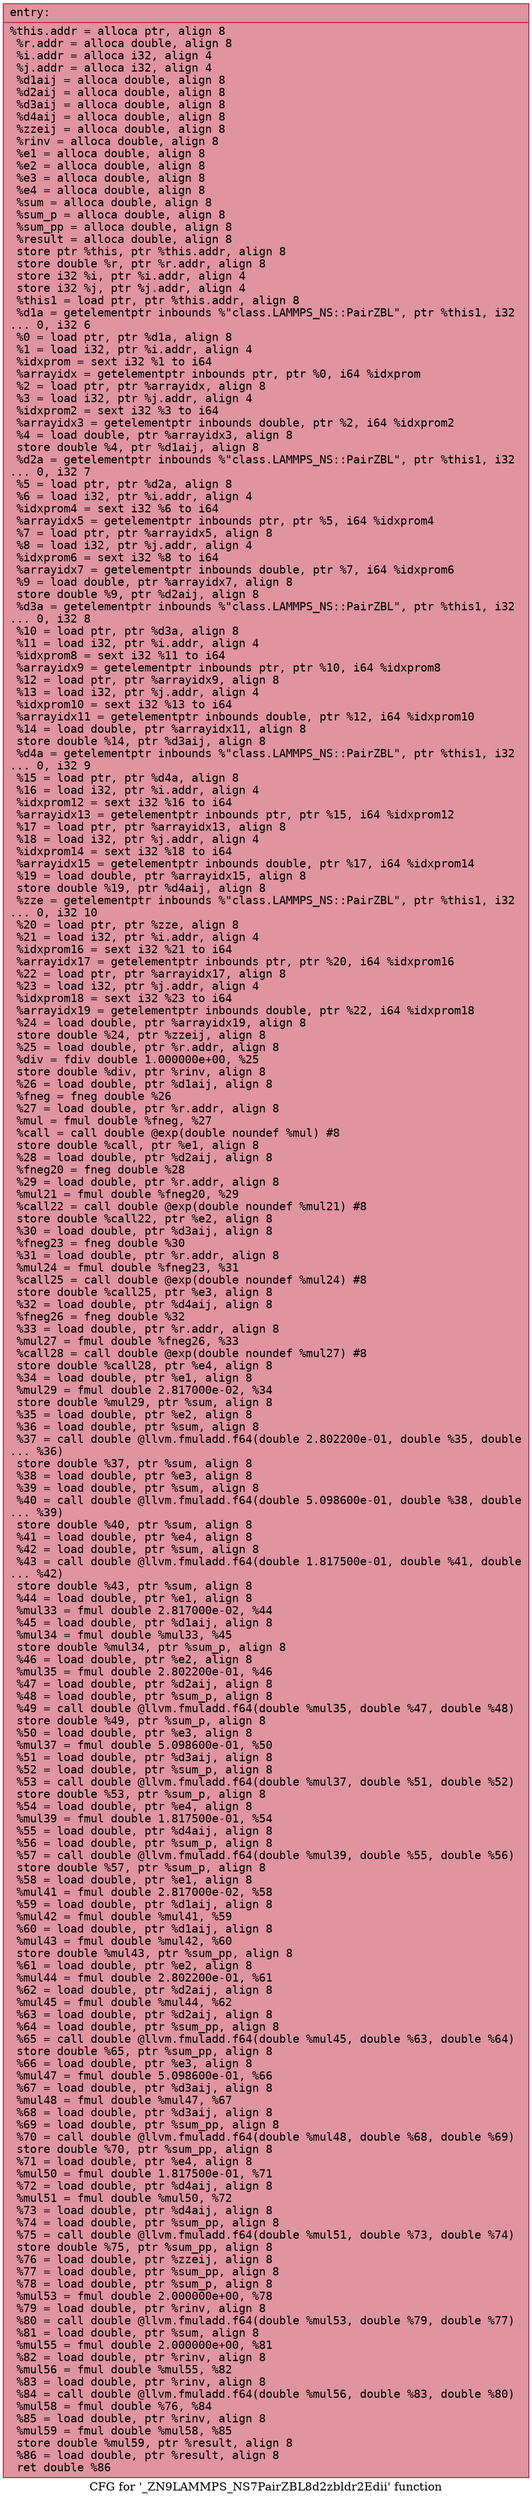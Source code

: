 digraph "CFG for '_ZN9LAMMPS_NS7PairZBL8d2zbldr2Edii' function" {
	label="CFG for '_ZN9LAMMPS_NS7PairZBL8d2zbldr2Edii' function";

	Node0x55e9958a8ce0 [shape=record,color="#b70d28ff", style=filled, fillcolor="#b70d2870" fontname="Courier",label="{entry:\l|  %this.addr = alloca ptr, align 8\l  %r.addr = alloca double, align 8\l  %i.addr = alloca i32, align 4\l  %j.addr = alloca i32, align 4\l  %d1aij = alloca double, align 8\l  %d2aij = alloca double, align 8\l  %d3aij = alloca double, align 8\l  %d4aij = alloca double, align 8\l  %zzeij = alloca double, align 8\l  %rinv = alloca double, align 8\l  %e1 = alloca double, align 8\l  %e2 = alloca double, align 8\l  %e3 = alloca double, align 8\l  %e4 = alloca double, align 8\l  %sum = alloca double, align 8\l  %sum_p = alloca double, align 8\l  %sum_pp = alloca double, align 8\l  %result = alloca double, align 8\l  store ptr %this, ptr %this.addr, align 8\l  store double %r, ptr %r.addr, align 8\l  store i32 %i, ptr %i.addr, align 4\l  store i32 %j, ptr %j.addr, align 4\l  %this1 = load ptr, ptr %this.addr, align 8\l  %d1a = getelementptr inbounds %\"class.LAMMPS_NS::PairZBL\", ptr %this1, i32\l... 0, i32 6\l  %0 = load ptr, ptr %d1a, align 8\l  %1 = load i32, ptr %i.addr, align 4\l  %idxprom = sext i32 %1 to i64\l  %arrayidx = getelementptr inbounds ptr, ptr %0, i64 %idxprom\l  %2 = load ptr, ptr %arrayidx, align 8\l  %3 = load i32, ptr %j.addr, align 4\l  %idxprom2 = sext i32 %3 to i64\l  %arrayidx3 = getelementptr inbounds double, ptr %2, i64 %idxprom2\l  %4 = load double, ptr %arrayidx3, align 8\l  store double %4, ptr %d1aij, align 8\l  %d2a = getelementptr inbounds %\"class.LAMMPS_NS::PairZBL\", ptr %this1, i32\l... 0, i32 7\l  %5 = load ptr, ptr %d2a, align 8\l  %6 = load i32, ptr %i.addr, align 4\l  %idxprom4 = sext i32 %6 to i64\l  %arrayidx5 = getelementptr inbounds ptr, ptr %5, i64 %idxprom4\l  %7 = load ptr, ptr %arrayidx5, align 8\l  %8 = load i32, ptr %j.addr, align 4\l  %idxprom6 = sext i32 %8 to i64\l  %arrayidx7 = getelementptr inbounds double, ptr %7, i64 %idxprom6\l  %9 = load double, ptr %arrayidx7, align 8\l  store double %9, ptr %d2aij, align 8\l  %d3a = getelementptr inbounds %\"class.LAMMPS_NS::PairZBL\", ptr %this1, i32\l... 0, i32 8\l  %10 = load ptr, ptr %d3a, align 8\l  %11 = load i32, ptr %i.addr, align 4\l  %idxprom8 = sext i32 %11 to i64\l  %arrayidx9 = getelementptr inbounds ptr, ptr %10, i64 %idxprom8\l  %12 = load ptr, ptr %arrayidx9, align 8\l  %13 = load i32, ptr %j.addr, align 4\l  %idxprom10 = sext i32 %13 to i64\l  %arrayidx11 = getelementptr inbounds double, ptr %12, i64 %idxprom10\l  %14 = load double, ptr %arrayidx11, align 8\l  store double %14, ptr %d3aij, align 8\l  %d4a = getelementptr inbounds %\"class.LAMMPS_NS::PairZBL\", ptr %this1, i32\l... 0, i32 9\l  %15 = load ptr, ptr %d4a, align 8\l  %16 = load i32, ptr %i.addr, align 4\l  %idxprom12 = sext i32 %16 to i64\l  %arrayidx13 = getelementptr inbounds ptr, ptr %15, i64 %idxprom12\l  %17 = load ptr, ptr %arrayidx13, align 8\l  %18 = load i32, ptr %j.addr, align 4\l  %idxprom14 = sext i32 %18 to i64\l  %arrayidx15 = getelementptr inbounds double, ptr %17, i64 %idxprom14\l  %19 = load double, ptr %arrayidx15, align 8\l  store double %19, ptr %d4aij, align 8\l  %zze = getelementptr inbounds %\"class.LAMMPS_NS::PairZBL\", ptr %this1, i32\l... 0, i32 10\l  %20 = load ptr, ptr %zze, align 8\l  %21 = load i32, ptr %i.addr, align 4\l  %idxprom16 = sext i32 %21 to i64\l  %arrayidx17 = getelementptr inbounds ptr, ptr %20, i64 %idxprom16\l  %22 = load ptr, ptr %arrayidx17, align 8\l  %23 = load i32, ptr %j.addr, align 4\l  %idxprom18 = sext i32 %23 to i64\l  %arrayidx19 = getelementptr inbounds double, ptr %22, i64 %idxprom18\l  %24 = load double, ptr %arrayidx19, align 8\l  store double %24, ptr %zzeij, align 8\l  %25 = load double, ptr %r.addr, align 8\l  %div = fdiv double 1.000000e+00, %25\l  store double %div, ptr %rinv, align 8\l  %26 = load double, ptr %d1aij, align 8\l  %fneg = fneg double %26\l  %27 = load double, ptr %r.addr, align 8\l  %mul = fmul double %fneg, %27\l  %call = call double @exp(double noundef %mul) #8\l  store double %call, ptr %e1, align 8\l  %28 = load double, ptr %d2aij, align 8\l  %fneg20 = fneg double %28\l  %29 = load double, ptr %r.addr, align 8\l  %mul21 = fmul double %fneg20, %29\l  %call22 = call double @exp(double noundef %mul21) #8\l  store double %call22, ptr %e2, align 8\l  %30 = load double, ptr %d3aij, align 8\l  %fneg23 = fneg double %30\l  %31 = load double, ptr %r.addr, align 8\l  %mul24 = fmul double %fneg23, %31\l  %call25 = call double @exp(double noundef %mul24) #8\l  store double %call25, ptr %e3, align 8\l  %32 = load double, ptr %d4aij, align 8\l  %fneg26 = fneg double %32\l  %33 = load double, ptr %r.addr, align 8\l  %mul27 = fmul double %fneg26, %33\l  %call28 = call double @exp(double noundef %mul27) #8\l  store double %call28, ptr %e4, align 8\l  %34 = load double, ptr %e1, align 8\l  %mul29 = fmul double 2.817000e-02, %34\l  store double %mul29, ptr %sum, align 8\l  %35 = load double, ptr %e2, align 8\l  %36 = load double, ptr %sum, align 8\l  %37 = call double @llvm.fmuladd.f64(double 2.802200e-01, double %35, double\l... %36)\l  store double %37, ptr %sum, align 8\l  %38 = load double, ptr %e3, align 8\l  %39 = load double, ptr %sum, align 8\l  %40 = call double @llvm.fmuladd.f64(double 5.098600e-01, double %38, double\l... %39)\l  store double %40, ptr %sum, align 8\l  %41 = load double, ptr %e4, align 8\l  %42 = load double, ptr %sum, align 8\l  %43 = call double @llvm.fmuladd.f64(double 1.817500e-01, double %41, double\l... %42)\l  store double %43, ptr %sum, align 8\l  %44 = load double, ptr %e1, align 8\l  %mul33 = fmul double 2.817000e-02, %44\l  %45 = load double, ptr %d1aij, align 8\l  %mul34 = fmul double %mul33, %45\l  store double %mul34, ptr %sum_p, align 8\l  %46 = load double, ptr %e2, align 8\l  %mul35 = fmul double 2.802200e-01, %46\l  %47 = load double, ptr %d2aij, align 8\l  %48 = load double, ptr %sum_p, align 8\l  %49 = call double @llvm.fmuladd.f64(double %mul35, double %47, double %48)\l  store double %49, ptr %sum_p, align 8\l  %50 = load double, ptr %e3, align 8\l  %mul37 = fmul double 5.098600e-01, %50\l  %51 = load double, ptr %d3aij, align 8\l  %52 = load double, ptr %sum_p, align 8\l  %53 = call double @llvm.fmuladd.f64(double %mul37, double %51, double %52)\l  store double %53, ptr %sum_p, align 8\l  %54 = load double, ptr %e4, align 8\l  %mul39 = fmul double 1.817500e-01, %54\l  %55 = load double, ptr %d4aij, align 8\l  %56 = load double, ptr %sum_p, align 8\l  %57 = call double @llvm.fmuladd.f64(double %mul39, double %55, double %56)\l  store double %57, ptr %sum_p, align 8\l  %58 = load double, ptr %e1, align 8\l  %mul41 = fmul double 2.817000e-02, %58\l  %59 = load double, ptr %d1aij, align 8\l  %mul42 = fmul double %mul41, %59\l  %60 = load double, ptr %d1aij, align 8\l  %mul43 = fmul double %mul42, %60\l  store double %mul43, ptr %sum_pp, align 8\l  %61 = load double, ptr %e2, align 8\l  %mul44 = fmul double 2.802200e-01, %61\l  %62 = load double, ptr %d2aij, align 8\l  %mul45 = fmul double %mul44, %62\l  %63 = load double, ptr %d2aij, align 8\l  %64 = load double, ptr %sum_pp, align 8\l  %65 = call double @llvm.fmuladd.f64(double %mul45, double %63, double %64)\l  store double %65, ptr %sum_pp, align 8\l  %66 = load double, ptr %e3, align 8\l  %mul47 = fmul double 5.098600e-01, %66\l  %67 = load double, ptr %d3aij, align 8\l  %mul48 = fmul double %mul47, %67\l  %68 = load double, ptr %d3aij, align 8\l  %69 = load double, ptr %sum_pp, align 8\l  %70 = call double @llvm.fmuladd.f64(double %mul48, double %68, double %69)\l  store double %70, ptr %sum_pp, align 8\l  %71 = load double, ptr %e4, align 8\l  %mul50 = fmul double 1.817500e-01, %71\l  %72 = load double, ptr %d4aij, align 8\l  %mul51 = fmul double %mul50, %72\l  %73 = load double, ptr %d4aij, align 8\l  %74 = load double, ptr %sum_pp, align 8\l  %75 = call double @llvm.fmuladd.f64(double %mul51, double %73, double %74)\l  store double %75, ptr %sum_pp, align 8\l  %76 = load double, ptr %zzeij, align 8\l  %77 = load double, ptr %sum_pp, align 8\l  %78 = load double, ptr %sum_p, align 8\l  %mul53 = fmul double 2.000000e+00, %78\l  %79 = load double, ptr %rinv, align 8\l  %80 = call double @llvm.fmuladd.f64(double %mul53, double %79, double %77)\l  %81 = load double, ptr %sum, align 8\l  %mul55 = fmul double 2.000000e+00, %81\l  %82 = load double, ptr %rinv, align 8\l  %mul56 = fmul double %mul55, %82\l  %83 = load double, ptr %rinv, align 8\l  %84 = call double @llvm.fmuladd.f64(double %mul56, double %83, double %80)\l  %mul58 = fmul double %76, %84\l  %85 = load double, ptr %rinv, align 8\l  %mul59 = fmul double %mul58, %85\l  store double %mul59, ptr %result, align 8\l  %86 = load double, ptr %result, align 8\l  ret double %86\l}"];
}
